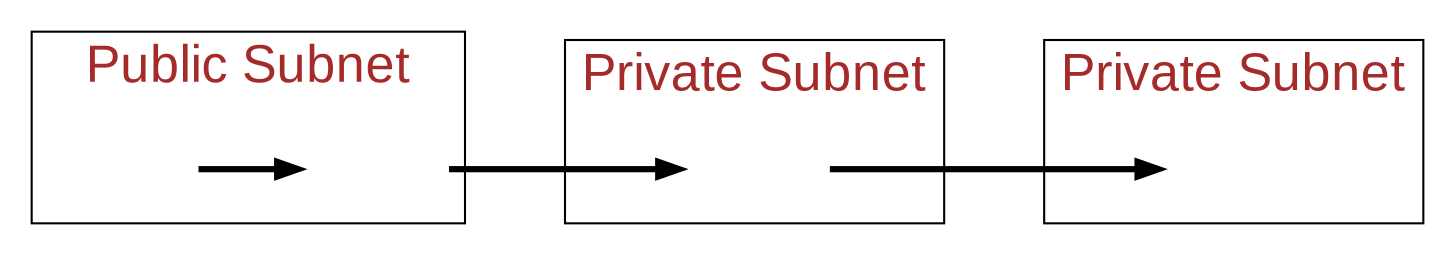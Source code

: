 digraph G {
	rankdir = LR
	graph[fontname=Arial, fontcolor=brown, fontsize=25]
    edge[fontname=Arial, fontsize=20, penwidth=3]
	
	node[shape=none,width=1]
	graph [pad=".1", ranksep="0.05", nodesep="0.25"];


	a -> b [label="      "]
    b -> c [label="      "]
    c -> d [label="      "]


	subgraph cluster_11 {
		a[image="user.png",label=""]
		b[image="aws-api-gateway.png",label=""]
		label="Public Subnet";
	}
    subgraph cluster_12 {
		c[image="aws-lamdba.png",label=""]
		label="Private Subnet";
	}
    subgraph cluster_13 {
		d[image="rds.png",label=""]
		label="Private Subnet";
	}

}
